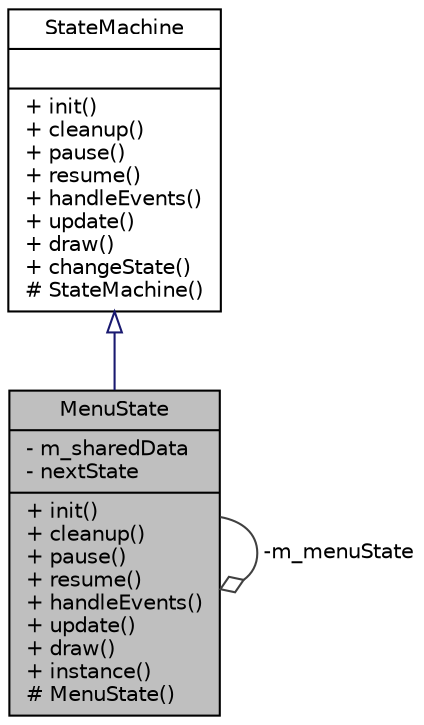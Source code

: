 digraph "MenuState"
{
 // INTERACTIVE_SVG=YES
 // LATEX_PDF_SIZE
  edge [fontname="Helvetica",fontsize="10",labelfontname="Helvetica",labelfontsize="10"];
  node [fontname="Helvetica",fontsize="10",shape=record];
  Node1 [label="{MenuState\n|- m_sharedData\l- nextState\l|+ init()\l+ cleanup()\l+ pause()\l+ resume()\l+ handleEvents()\l+ update()\l+ draw()\l+ instance()\l# MenuState()\l}",height=0.2,width=0.4,color="black", fillcolor="grey75", style="filled", fontcolor="black",tooltip=" "];
  Node2 -> Node1 [dir="back",color="midnightblue",fontsize="10",style="solid",arrowtail="onormal",fontname="Helvetica"];
  Node2 [label="{StateMachine\n||+ init()\l+ cleanup()\l+ pause()\l+ resume()\l+ handleEvents()\l+ update()\l+ draw()\l+ changeState()\l# StateMachine()\l}",height=0.2,width=0.4,color="black", fillcolor="white", style="filled",URL="$classStateMachine.html",tooltip=" "];
  Node1 -> Node1 [color="grey25",fontsize="10",style="solid",label=" -m_menuState" ,arrowhead="odiamond",fontname="Helvetica"];
}
